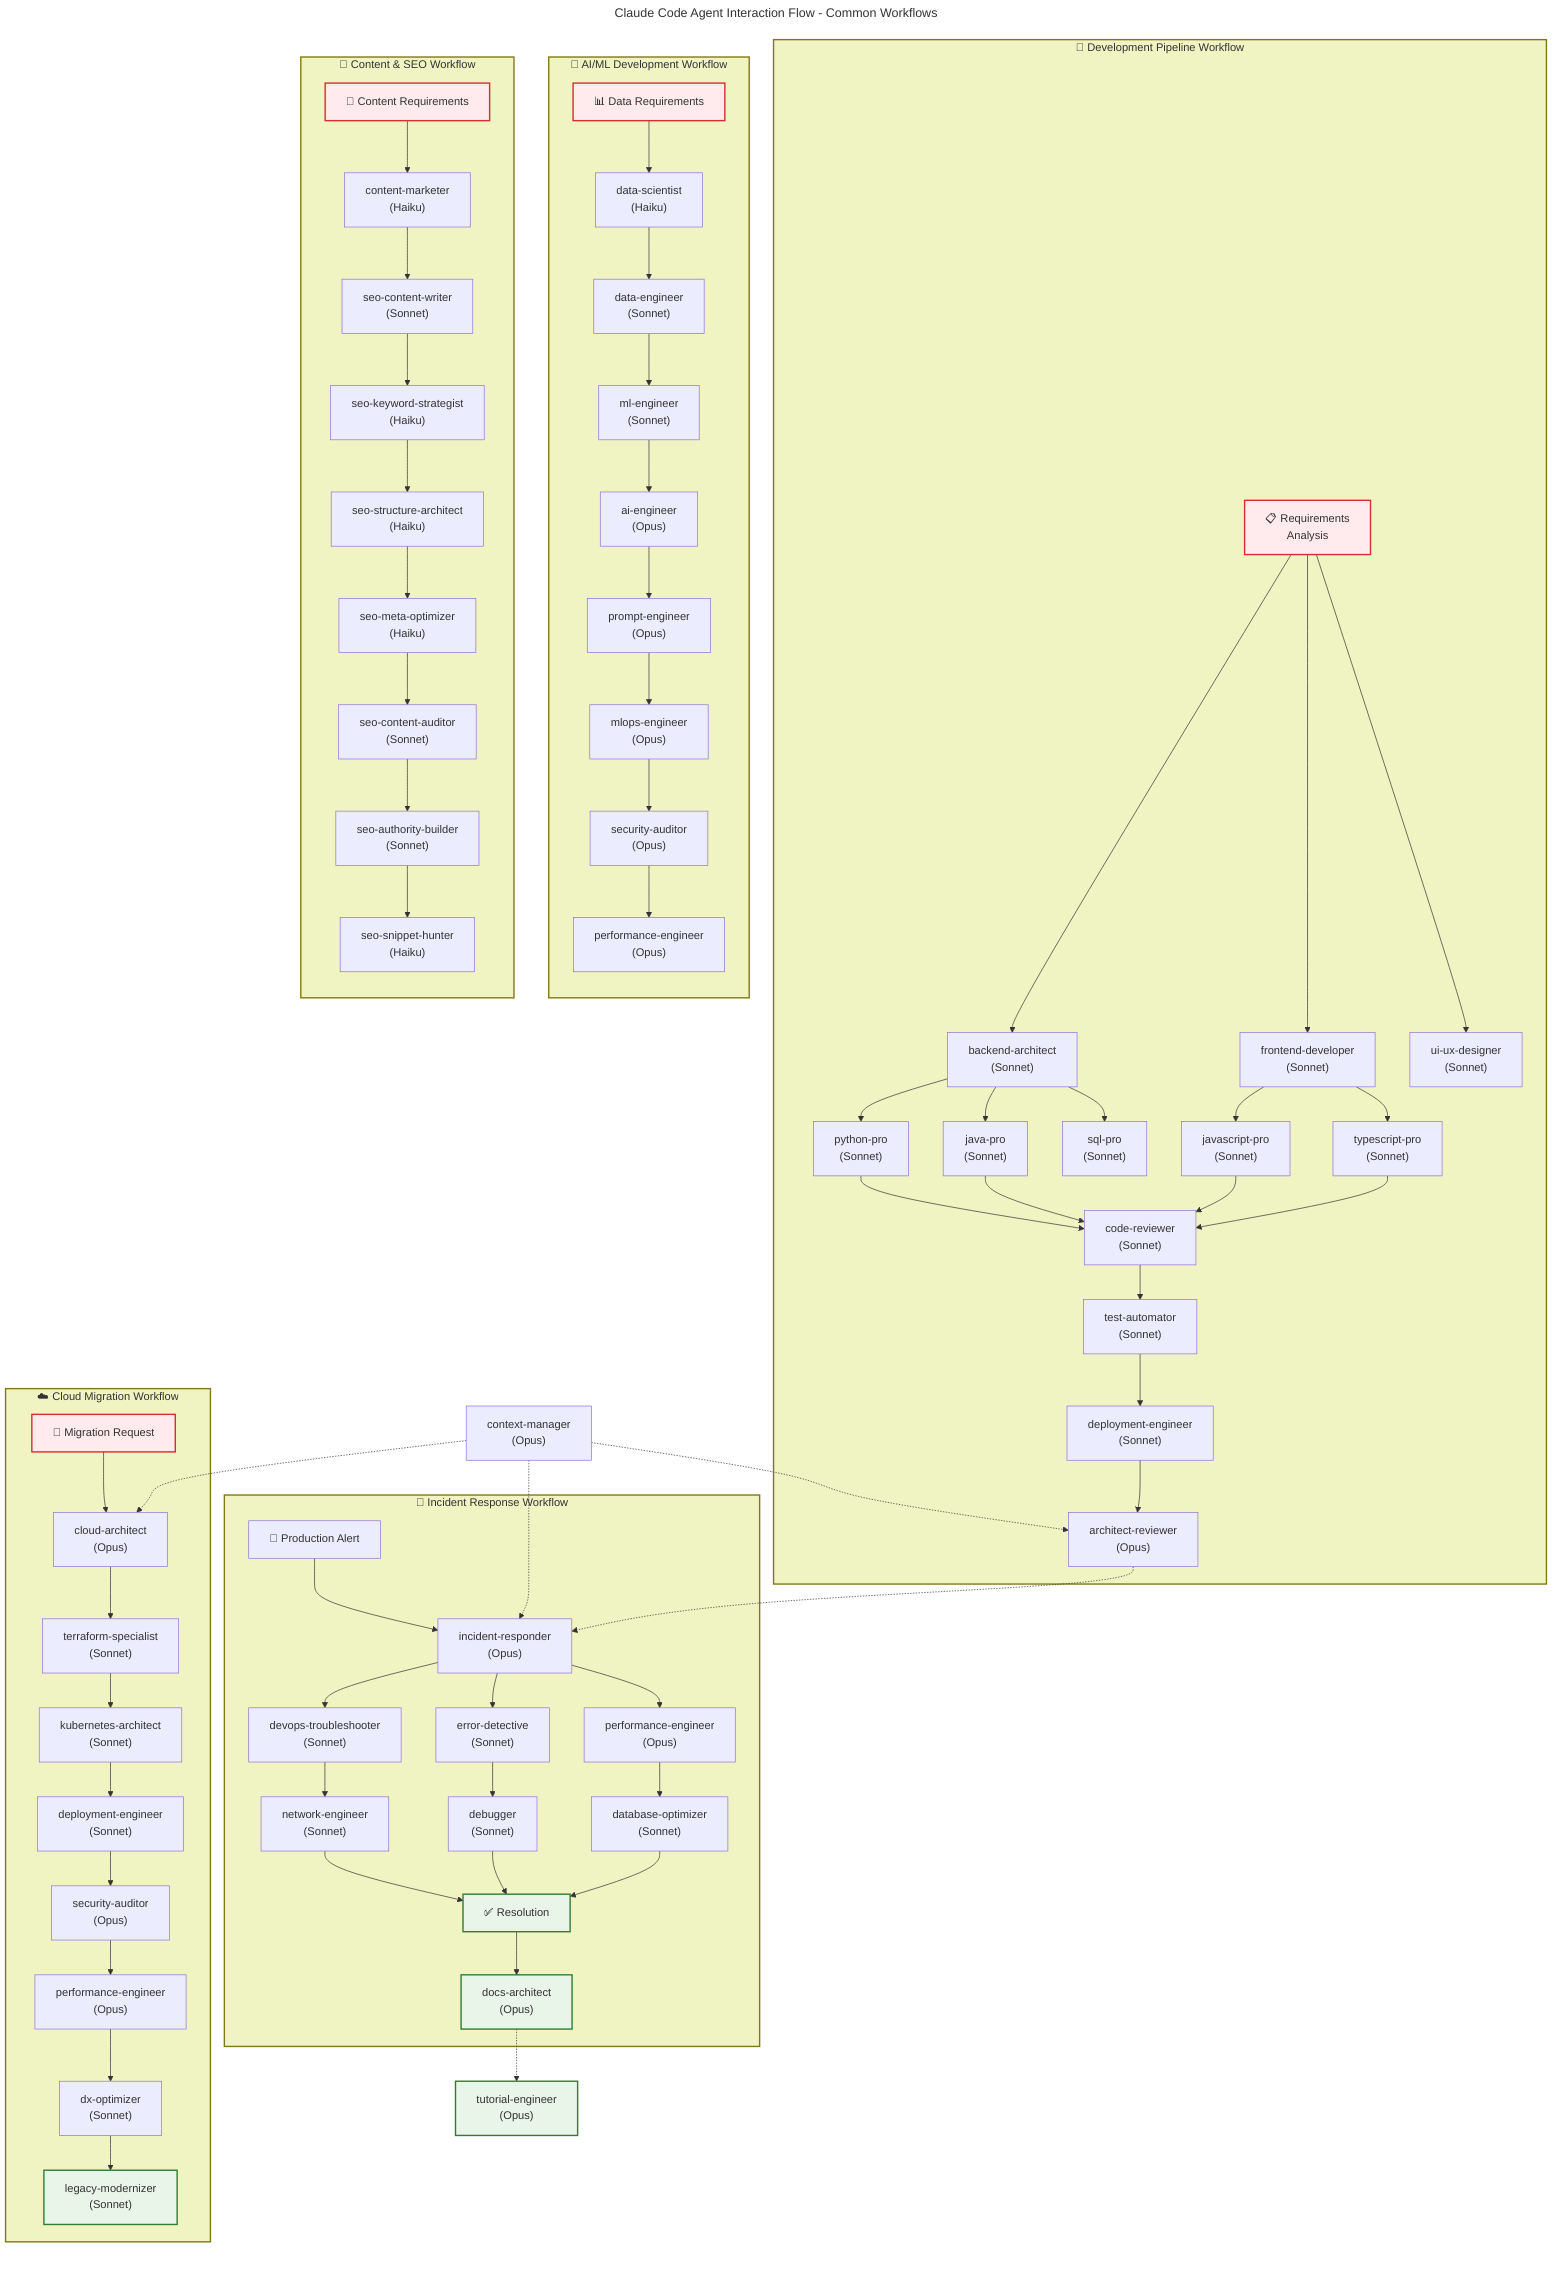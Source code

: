 ---
title: Claude Code Agent Interaction Flow - Common Workflows
---
graph TD
    %% Development Pipeline Workflow
    subgraph DevPipeline ["🔄 Development Pipeline Workflow"]
        direction TB
        
        Requirements["📋 Requirements<br/>Analysis"]
        Requirements --> BackendArch["backend-architect<br/>(Sonnet)"]
        Requirements --> FrontendDev["frontend-developer<br/>(Sonnet)"]
        Requirements --> UIUX["ui-ux-designer<br/>(Sonnet)"]
        
        BackendArch --> PythonPro["python-pro<br/>(Sonnet)"]
        BackendArch --> JavaPro["java-pro<br/>(Sonnet)"]
        BackendArch --> SQLPro["sql-pro<br/>(Sonnet)"]
        
        FrontendDev --> JSPro["javascript-pro<br/>(Sonnet)"]
        FrontendDev --> TSPro["typescript-pro<br/>(Sonnet)"]
        
        PythonPro --> CodeReviewer["code-reviewer<br/>(Sonnet)"]
        JavaPro --> CodeReviewer
        JSPro --> CodeReviewer
        TSPro --> CodeReviewer
        
        CodeReviewer --> TestAuto["test-automator<br/>(Sonnet)"]
        TestAuto --> DeployEng["deployment-engineer<br/>(Sonnet)"]
        
        DeployEng --> ArchReviewer["architect-reviewer<br/>(Opus)"]
    end
    
    %% Incident Response Workflow
    subgraph IncidentFlow ["🚨 Incident Response Workflow"]
        direction TB
        
        Alert["🔔 Production Alert"]
        Alert --> IncidentResp["incident-responder<br/>(Opus)"]
        
        IncidentResp --> DevOpsTrouble["devops-troubleshooter<br/>(Sonnet)"]
        IncidentResp --> ErrorDetective["error-detective<br/>(Sonnet)"]
        IncidentResp --> PerfEng["performance-engineer<br/>(Opus)"]
        
        DevOpsTrouble --> NetEng["network-engineer<br/>(Sonnet)"]
        ErrorDetective --> Debugger["debugger<br/>(Sonnet)"]
        PerfEng --> DBOptim["database-optimizer<br/>(Sonnet)"]
        
        NetEng --> Resolution["✅ Resolution"]
        Debugger --> Resolution
        DBOptim --> Resolution
        
        Resolution --> DocsArch["docs-architect<br/>(Opus)"]
    end
    
    %% AI/ML Development Workflow
    subgraph MLFlow ["🤖 AI/ML Development Workflow"]
        direction TB
        
        DataReq["📊 Data Requirements"]
        DataReq --> DataSci["data-scientist<br/>(Haiku)"]
        DataSci --> DataEng["data-engineer<br/>(Sonnet)"]
        
        DataEng --> MLEng["ml-engineer<br/>(Sonnet)"]
        MLEng --> AIEng["ai-engineer<br/>(Opus)"]
        
        AIEng --> PromptEng["prompt-engineer<br/>(Opus)"]
        PromptEng --> MLOpsEng["mlops-engineer<br/>(Opus)"]
        
        MLOpsEng --> SecurityAud["security-auditor<br/>(Opus)"]
        SecurityAud --> PerfEngML["performance-engineer<br/>(Opus)"]
    end
    
    %% Content & SEO Workflow
    subgraph SEOFlow ["📝 Content & SEO Workflow"]
        direction TB
        
        ContentReq["📄 Content Requirements"]
        ContentReq --> ContentMark["content-marketer<br/>(Haiku)"]
        ContentMark --> SEOContentWriter["seo-content-writer<br/>(Sonnet)"]
        
        SEOContentWriter --> SEOKeyword["seo-keyword-strategist<br/>(Haiku)"]
        SEOKeyword --> SEOStruct["seo-structure-architect<br/>(Haiku)"]
        
        SEOStruct --> SEOMeta["seo-meta-optimizer<br/>(Haiku)"]
        SEOMeta --> SEOAuditor["seo-content-auditor<br/>(Sonnet)"]
        
        SEOAuditor --> SEOAuth["seo-authority-builder<br/>(Sonnet)"]
        SEOAuth --> SEOSnippet["seo-snippet-hunter<br/>(Haiku)"]
    end
    
    %% Cloud Migration Workflow
    subgraph CloudFlow ["☁️ Cloud Migration Workflow"]
        direction TB
        
        Migration["🔄 Migration Request"]
        Migration --> CloudArch["cloud-architect<br/>(Opus)"]
        CloudArch --> TerraformSpec["terraform-specialist<br/>(Sonnet)"]
        
        TerraformSpec --> K8sArch["kubernetes-architect<br/>(Sonnet)"]
        K8sArch --> DevOpsEng["deployment-engineer<br/>(Sonnet)"]
        
        DevOpsEng --> SecurityAudCloud["security-auditor<br/>(Opus)"]
        SecurityAudCloud --> PerfEngCloud["performance-engineer<br/>(Opus)"]
        
        PerfEngCloud --> DXOpt["dx-optimizer<br/>(Sonnet)"]
        DXOpt --> LegacyMod["legacy-modernizer<br/>(Sonnet)"]
    end
    
    %% Cross-workflow connections
    ArchReviewer -.-> IncidentResp
    DocsArch -.-> TutorialEng["tutorial-engineer<br/>(Opus)"]
    ContextMgr["context-manager<br/>(Opus)"] -.-> ArchReviewer
    ContextMgr -.-> IncidentResp
    ContextMgr -.-> CloudArch
    
    %% Styling
    classDef haikuAgent fill:#e1f5fe,stroke:#0277bd,stroke-width:2px
    classDef sonnetAgent fill:#f3e5f5,stroke:#7b1fa2,stroke-width:2px
    classDef opusAgent fill:#fff3e0,stroke:#f57c00,stroke-width:2px
    classDef workflow fill:#f0f4c3,stroke:#827717,stroke-width:2px
    classDef trigger fill:#ffebee,stroke:#d32f2f,stroke-width:2px
    classDef outcome fill:#e8f5e8,stroke:#2e7d32,stroke-width:2px
    
    class Requirements,DataReq,ContentReq,Migration trigger
    class Resolution,DocsArch,TutorialEng,LegacyMod outcome
    class DevPipeline,IncidentFlow,MLFlow,SEOFlow,CloudFlow workflow